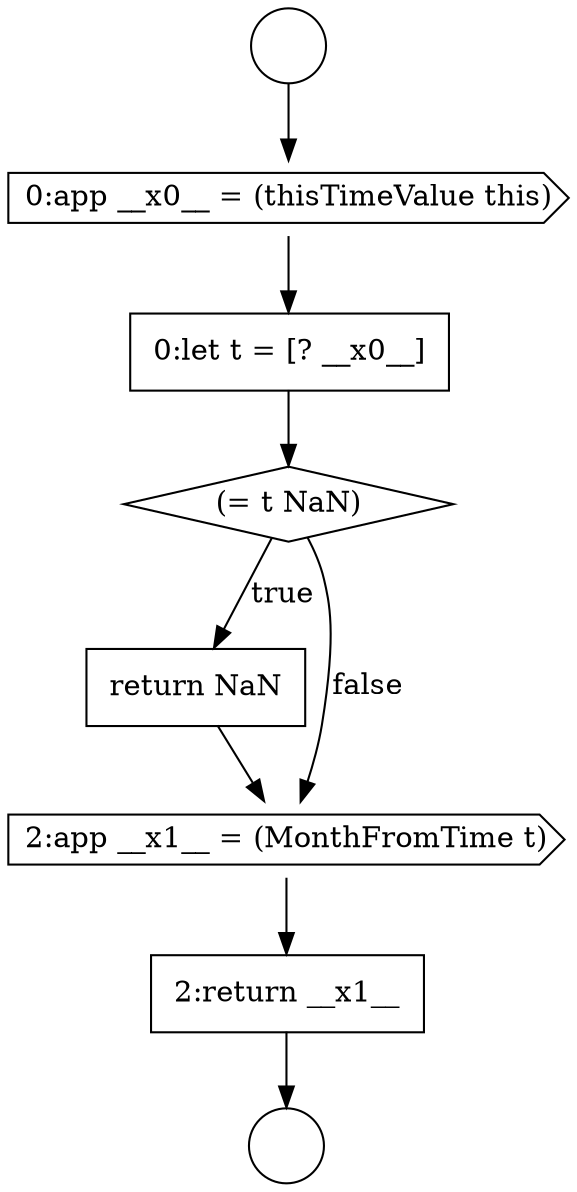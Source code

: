 digraph {
  node12310 [shape=none, margin=0, label=<<font color="black">
    <table border="0" cellborder="1" cellspacing="0" cellpadding="10">
      <tr><td align="left">return NaN</td></tr>
    </table>
  </font>> color="black" fillcolor="white" style=filled]
  node12305 [shape=circle label=" " color="black" fillcolor="white" style=filled]
  node12311 [shape=cds, label=<<font color="black">2:app __x1__ = (MonthFromTime t)</font>> color="black" fillcolor="white" style=filled]
  node12306 [shape=circle label=" " color="black" fillcolor="white" style=filled]
  node12309 [shape=diamond, label=<<font color="black">(= t NaN)</font>> color="black" fillcolor="white" style=filled]
  node12308 [shape=none, margin=0, label=<<font color="black">
    <table border="0" cellborder="1" cellspacing="0" cellpadding="10">
      <tr><td align="left">0:let t = [? __x0__]</td></tr>
    </table>
  </font>> color="black" fillcolor="white" style=filled]
  node12312 [shape=none, margin=0, label=<<font color="black">
    <table border="0" cellborder="1" cellspacing="0" cellpadding="10">
      <tr><td align="left">2:return __x1__</td></tr>
    </table>
  </font>> color="black" fillcolor="white" style=filled]
  node12307 [shape=cds, label=<<font color="black">0:app __x0__ = (thisTimeValue this)</font>> color="black" fillcolor="white" style=filled]
  node12307 -> node12308 [ color="black"]
  node12311 -> node12312 [ color="black"]
  node12305 -> node12307 [ color="black"]
  node12309 -> node12310 [label=<<font color="black">true</font>> color="black"]
  node12309 -> node12311 [label=<<font color="black">false</font>> color="black"]
  node12310 -> node12311 [ color="black"]
  node12312 -> node12306 [ color="black"]
  node12308 -> node12309 [ color="black"]
}

